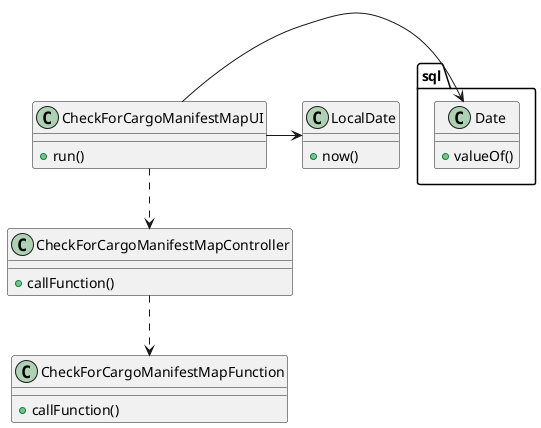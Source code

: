 @startuml

class CheckForCargoManifestMapUI {
  + run()
}

class CheckForCargoManifestMapController {
  + callFunction()
}

class CheckForCargoManifestMapFunction {
  + callFunction()
}

class LocalDate {
  + now()
}

class sql.Date {
  +valueOf()
}

CheckForCargoManifestMapUI ..> CheckForCargoManifestMapController
CheckForCargoManifestMapController ..> CheckForCargoManifestMapFunction
CheckForCargoManifestMapUI -> LocalDate
CheckForCargoManifestMapUI -> sql.Date

@enduml
